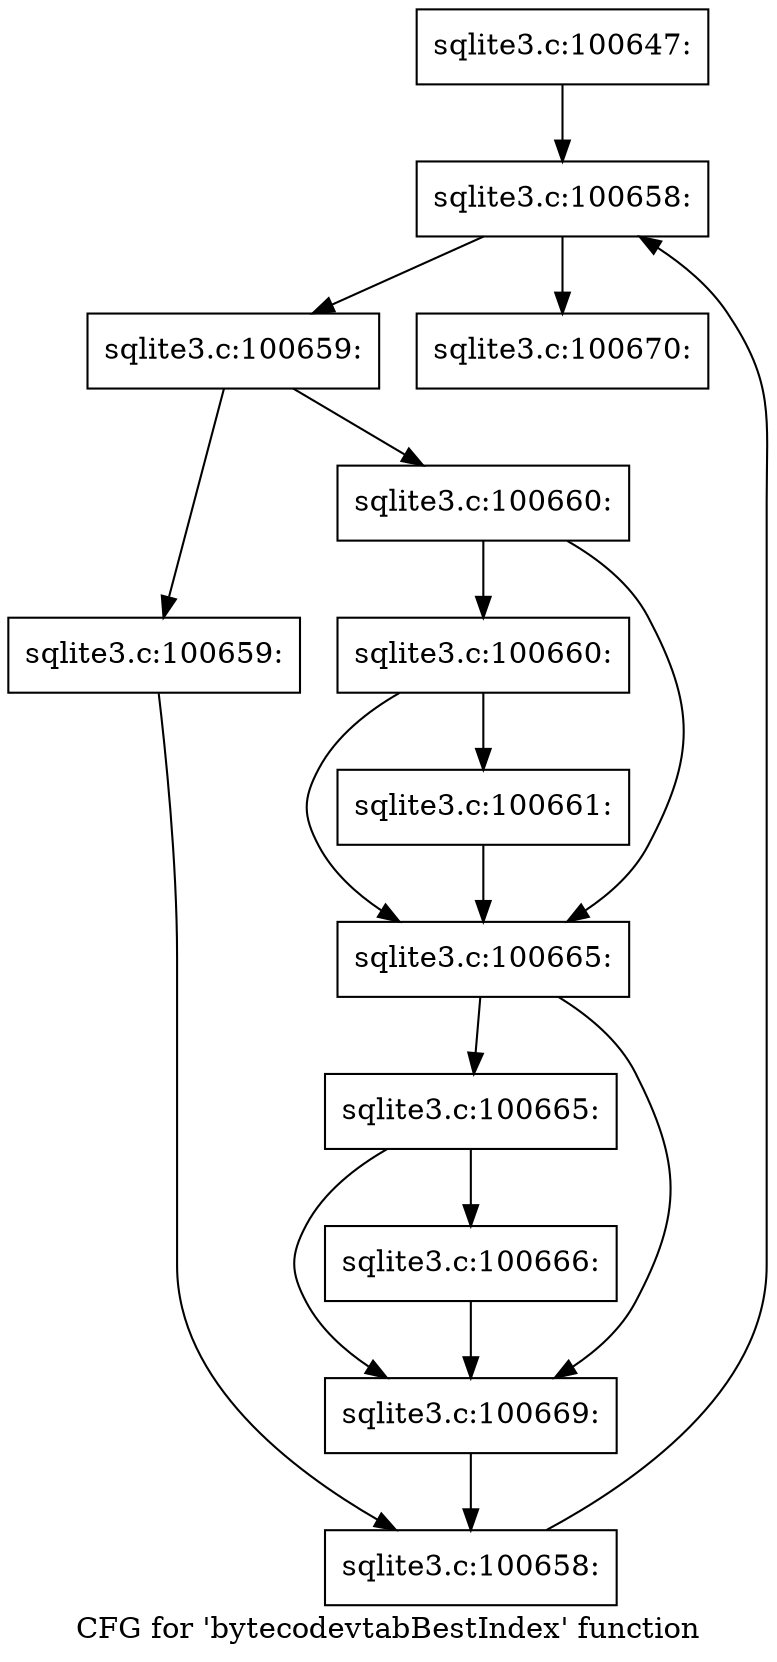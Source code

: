 digraph "CFG for 'bytecodevtabBestIndex' function" {
	label="CFG for 'bytecodevtabBestIndex' function";

	Node0x55c0fb80d370 [shape=record,label="{sqlite3.c:100647:}"];
	Node0x55c0fb80d370 -> Node0x55c0fb814d90;
	Node0x55c0fb814d90 [shape=record,label="{sqlite3.c:100658:}"];
	Node0x55c0fb814d90 -> Node0x55c0fb814fb0;
	Node0x55c0fb814d90 -> Node0x55c0fb8148c0;
	Node0x55c0fb814fb0 [shape=record,label="{sqlite3.c:100659:}"];
	Node0x55c0fb814fb0 -> Node0x55c0fb815590;
	Node0x55c0fb814fb0 -> Node0x55c0fb8155e0;
	Node0x55c0fb815590 [shape=record,label="{sqlite3.c:100659:}"];
	Node0x55c0fb815590 -> Node0x55c0fb814f20;
	Node0x55c0fb8155e0 [shape=record,label="{sqlite3.c:100660:}"];
	Node0x55c0fb8155e0 -> Node0x55c0fb815be0;
	Node0x55c0fb8155e0 -> Node0x55c0fb815b90;
	Node0x55c0fb815be0 [shape=record,label="{sqlite3.c:100660:}"];
	Node0x55c0fb815be0 -> Node0x55c0fb815b40;
	Node0x55c0fb815be0 -> Node0x55c0fb815b90;
	Node0x55c0fb815b40 [shape=record,label="{sqlite3.c:100661:}"];
	Node0x55c0fb815b40 -> Node0x55c0fb815b90;
	Node0x55c0fb815b90 [shape=record,label="{sqlite3.c:100665:}"];
	Node0x55c0fb815b90 -> Node0x55c0fb817460;
	Node0x55c0fb815b90 -> Node0x55c0fb817410;
	Node0x55c0fb817460 [shape=record,label="{sqlite3.c:100665:}"];
	Node0x55c0fb817460 -> Node0x55c0fb8173c0;
	Node0x55c0fb817460 -> Node0x55c0fb817410;
	Node0x55c0fb8173c0 [shape=record,label="{sqlite3.c:100666:}"];
	Node0x55c0fb8173c0 -> Node0x55c0fb817410;
	Node0x55c0fb817410 [shape=record,label="{sqlite3.c:100669:}"];
	Node0x55c0fb817410 -> Node0x55c0fb814f20;
	Node0x55c0fb814f20 [shape=record,label="{sqlite3.c:100658:}"];
	Node0x55c0fb814f20 -> Node0x55c0fb814d90;
	Node0x55c0fb8148c0 [shape=record,label="{sqlite3.c:100670:}"];
}
